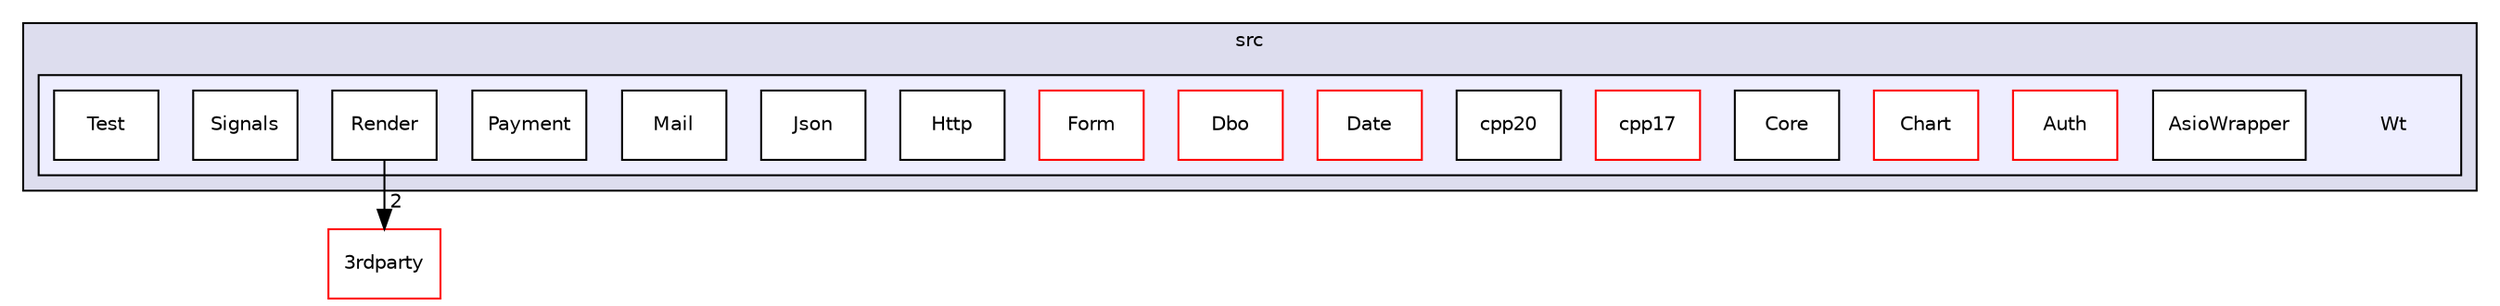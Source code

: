 digraph "wt-4.8.2/src/Wt" {
  compound=true
  node [ fontsize="10", fontname="Helvetica"];
  edge [ labelfontsize="10", labelfontname="Helvetica"];
  subgraph clusterdir_8c2075826d83665da24477cf5d507b72 {
    graph [ bgcolor="#ddddee", pencolor="black", label="src" fontname="Helvetica", fontsize="10", URL="dir_8c2075826d83665da24477cf5d507b72.html"]
  subgraph clusterdir_337db307c9caeb6ff0c2e11f76ae9636 {
    graph [ bgcolor="#eeeeff", pencolor="black", label="" URL="dir_337db307c9caeb6ff0c2e11f76ae9636.html"];
    dir_337db307c9caeb6ff0c2e11f76ae9636 [shape=plaintext label="Wt"];
    dir_1adceeea2d5464f82e3a2adbf9bfbc27 [shape=box label="AsioWrapper" color="black" fillcolor="white" style="filled" URL="dir_1adceeea2d5464f82e3a2adbf9bfbc27.html"];
    dir_b94fa91323ca9e4d991e3ce5b9a210fa [shape=box label="Auth" color="red" fillcolor="white" style="filled" URL="dir_b94fa91323ca9e4d991e3ce5b9a210fa.html"];
    dir_00ff91680974695a75f1e79679d97a9a [shape=box label="Chart" color="red" fillcolor="white" style="filled" URL="dir_00ff91680974695a75f1e79679d97a9a.html"];
    dir_b8a290a5fff7f48e49b4b3a3e248c70f [shape=box label="Core" color="black" fillcolor="white" style="filled" URL="dir_b8a290a5fff7f48e49b4b3a3e248c70f.html"];
    dir_d778eb40d2e5512d0a7f994c6c91b9b5 [shape=box label="cpp17" color="red" fillcolor="white" style="filled" URL="dir_d778eb40d2e5512d0a7f994c6c91b9b5.html"];
    dir_bbe4f114b47942efc519c2e255284f54 [shape=box label="cpp20" color="black" fillcolor="white" style="filled" URL="dir_bbe4f114b47942efc519c2e255284f54.html"];
    dir_493424448fb034cd859c42974059715f [shape=box label="Date" color="red" fillcolor="white" style="filled" URL="dir_493424448fb034cd859c42974059715f.html"];
    dir_1c47ad81ae6171b796593d803ce21423 [shape=box label="Dbo" color="red" fillcolor="white" style="filled" URL="dir_1c47ad81ae6171b796593d803ce21423.html"];
    dir_39e4c4cbd56a177864e4e0aaec693b03 [shape=box label="Form" color="red" fillcolor="white" style="filled" URL="dir_39e4c4cbd56a177864e4e0aaec693b03.html"];
    dir_50113745bbed03c234b7e4fc6cfb80ee [shape=box label="Http" color="black" fillcolor="white" style="filled" URL="dir_50113745bbed03c234b7e4fc6cfb80ee.html"];
    dir_9aa7a44e74b2f6aef4205f7a056ade3e [shape=box label="Json" color="black" fillcolor="white" style="filled" URL="dir_9aa7a44e74b2f6aef4205f7a056ade3e.html"];
    dir_e549c3c28fccbc7fb69c023f9ce1e7bd [shape=box label="Mail" color="black" fillcolor="white" style="filled" URL="dir_e549c3c28fccbc7fb69c023f9ce1e7bd.html"];
    dir_733e2af5b304ab240bd16fc05844ab09 [shape=box label="Payment" color="black" fillcolor="white" style="filled" URL="dir_733e2af5b304ab240bd16fc05844ab09.html"];
    dir_a5e826b5848f83a8f10f10d72fdb20fa [shape=box label="Render" color="black" fillcolor="white" style="filled" URL="dir_a5e826b5848f83a8f10f10d72fdb20fa.html"];
    dir_4a2702fb815aa60777b30f8a8c27c1e6 [shape=box label="Signals" color="black" fillcolor="white" style="filled" URL="dir_4a2702fb815aa60777b30f8a8c27c1e6.html"];
    dir_ddf98e67e3cfef3ec342f966dbd2cd39 [shape=box label="Test" color="black" fillcolor="white" style="filled" URL="dir_ddf98e67e3cfef3ec342f966dbd2cd39.html"];
  }
  }
  dir_73f7dd9effe27100ff8ee869aa7e863e [shape=box label="3rdparty" fillcolor="white" style="filled" color="red" URL="dir_73f7dd9effe27100ff8ee869aa7e863e.html"];
  dir_a5e826b5848f83a8f10f10d72fdb20fa->dir_73f7dd9effe27100ff8ee869aa7e863e [headlabel="2", labeldistance=1.5 headhref="dir_000295_000019.html"];
}
